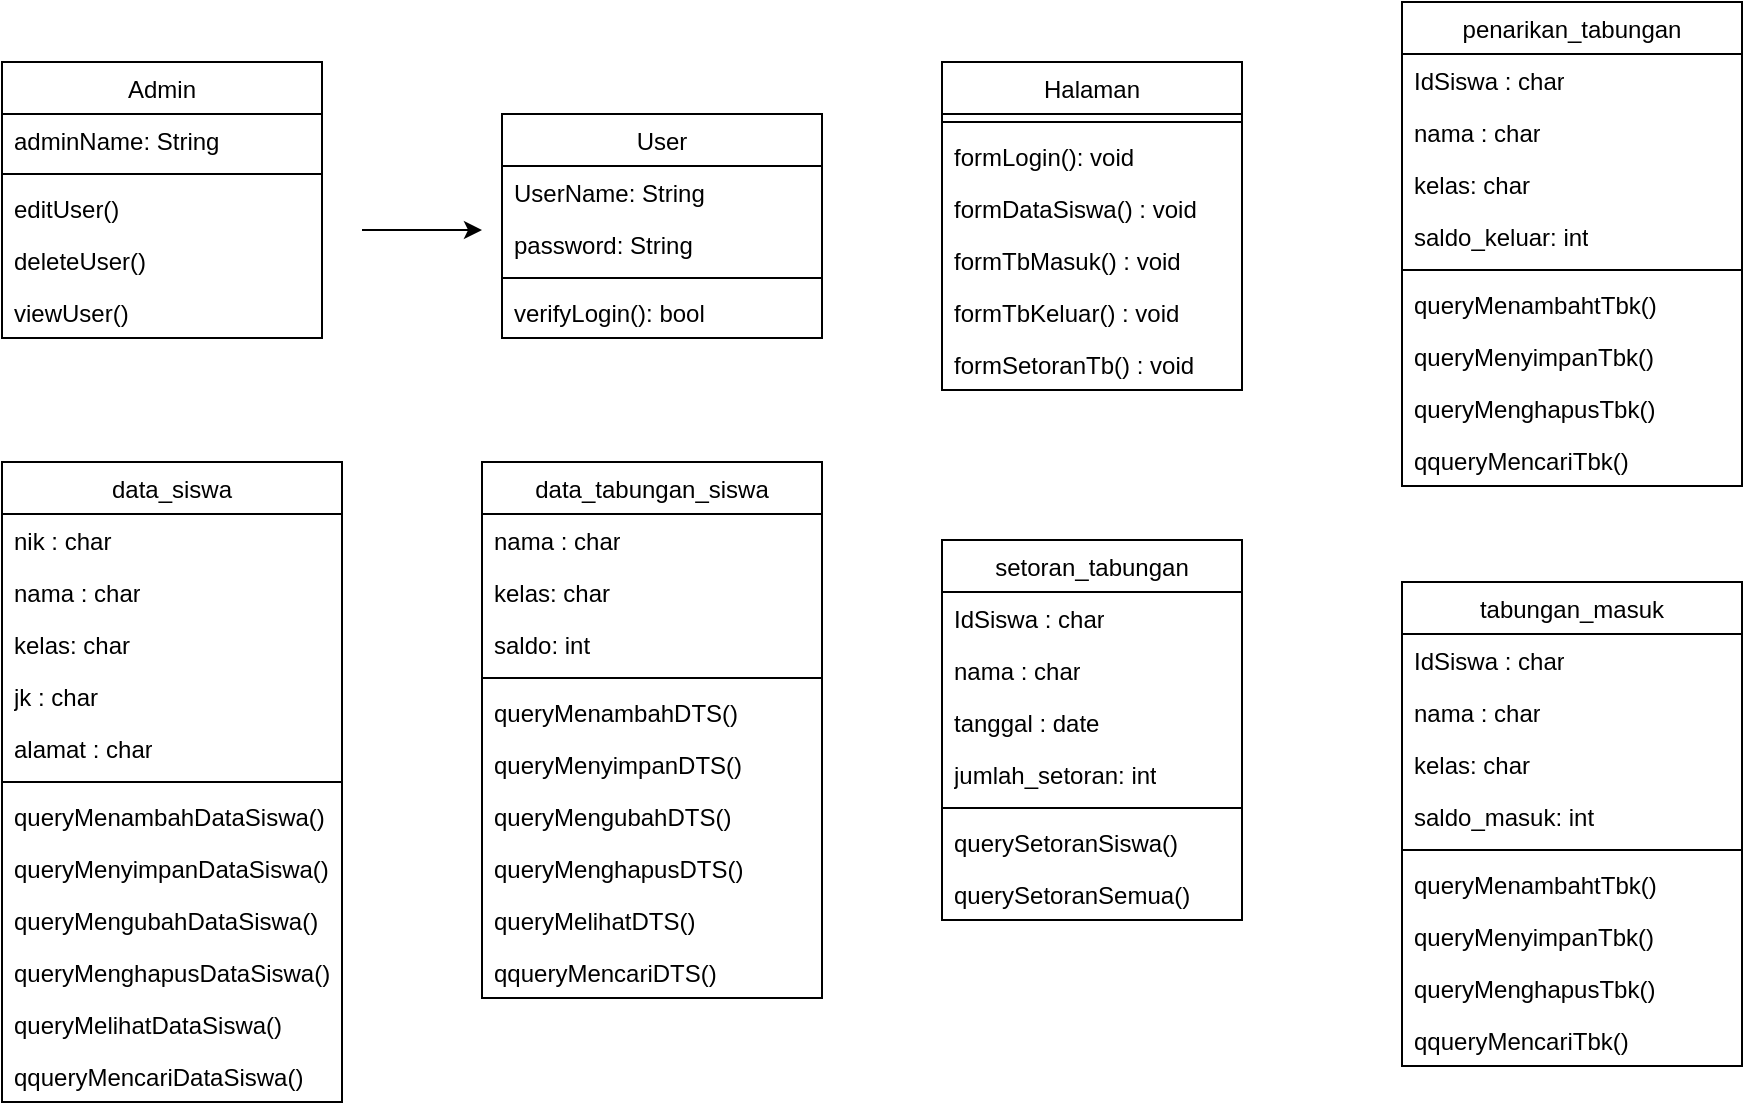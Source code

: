<mxfile version="24.7.7">
  <diagram name="Page-1" id="NdQ-0UeCsLzunBc1ytQY">
    <mxGraphModel dx="1434" dy="1872" grid="1" gridSize="10" guides="1" tooltips="1" connect="1" arrows="1" fold="1" page="1" pageScale="1" pageWidth="850" pageHeight="1100" math="0" shadow="0">
      <root>
        <mxCell id="0" />
        <mxCell id="1" parent="0" />
        <mxCell id="avfFgY5h9pjGfj-I8yLz-5" value="&lt;span style=&quot;font-weight: 400;&quot;&gt;Admin&lt;/span&gt;" style="swimlane;fontStyle=1;align=center;verticalAlign=top;childLayout=stackLayout;horizontal=1;startSize=26;horizontalStack=0;resizeParent=1;resizeParentMax=0;resizeLast=0;collapsible=1;marginBottom=0;whiteSpace=wrap;html=1;" vertex="1" parent="1">
          <mxGeometry x="40" y="-1060" width="160" height="138" as="geometry" />
        </mxCell>
        <mxCell id="avfFgY5h9pjGfj-I8yLz-6" value="adminName: String" style="text;strokeColor=none;fillColor=none;align=left;verticalAlign=top;spacingLeft=4;spacingRight=4;overflow=hidden;rotatable=0;points=[[0,0.5],[1,0.5]];portConstraint=eastwest;whiteSpace=wrap;html=1;" vertex="1" parent="avfFgY5h9pjGfj-I8yLz-5">
          <mxGeometry y="26" width="160" height="26" as="geometry" />
        </mxCell>
        <mxCell id="avfFgY5h9pjGfj-I8yLz-7" value="" style="line;strokeWidth=1;fillColor=none;align=left;verticalAlign=middle;spacingTop=-1;spacingLeft=3;spacingRight=3;rotatable=0;labelPosition=right;points=[];portConstraint=eastwest;strokeColor=inherit;" vertex="1" parent="avfFgY5h9pjGfj-I8yLz-5">
          <mxGeometry y="52" width="160" height="8" as="geometry" />
        </mxCell>
        <mxCell id="avfFgY5h9pjGfj-I8yLz-8" value="editUser()" style="text;strokeColor=none;fillColor=none;align=left;verticalAlign=top;spacingLeft=4;spacingRight=4;overflow=hidden;rotatable=0;points=[[0,0.5],[1,0.5]];portConstraint=eastwest;whiteSpace=wrap;html=1;" vertex="1" parent="avfFgY5h9pjGfj-I8yLz-5">
          <mxGeometry y="60" width="160" height="26" as="geometry" />
        </mxCell>
        <mxCell id="avfFgY5h9pjGfj-I8yLz-11" value="deleteUser()" style="text;strokeColor=none;fillColor=none;align=left;verticalAlign=top;spacingLeft=4;spacingRight=4;overflow=hidden;rotatable=0;points=[[0,0.5],[1,0.5]];portConstraint=eastwest;whiteSpace=wrap;html=1;" vertex="1" parent="avfFgY5h9pjGfj-I8yLz-5">
          <mxGeometry y="86" width="160" height="26" as="geometry" />
        </mxCell>
        <mxCell id="avfFgY5h9pjGfj-I8yLz-9" value="viewUser()" style="text;strokeColor=none;fillColor=none;align=left;verticalAlign=top;spacingLeft=4;spacingRight=4;overflow=hidden;rotatable=0;points=[[0,0.5],[1,0.5]];portConstraint=eastwest;whiteSpace=wrap;html=1;" vertex="1" parent="avfFgY5h9pjGfj-I8yLz-5">
          <mxGeometry y="112" width="160" height="26" as="geometry" />
        </mxCell>
        <mxCell id="avfFgY5h9pjGfj-I8yLz-12" value="" style="endArrow=classic;html=1;rounded=0;" edge="1" parent="1">
          <mxGeometry width="50" height="50" relative="1" as="geometry">
            <mxPoint x="220" y="-976" as="sourcePoint" />
            <mxPoint x="280" y="-976" as="targetPoint" />
          </mxGeometry>
        </mxCell>
        <mxCell id="avfFgY5h9pjGfj-I8yLz-13" value="&lt;span style=&quot;font-weight: 400;&quot;&gt;User&lt;/span&gt;" style="swimlane;fontStyle=1;align=center;verticalAlign=top;childLayout=stackLayout;horizontal=1;startSize=26;horizontalStack=0;resizeParent=1;resizeParentMax=0;resizeLast=0;collapsible=1;marginBottom=0;whiteSpace=wrap;html=1;" vertex="1" parent="1">
          <mxGeometry x="290" y="-1034" width="160" height="112" as="geometry" />
        </mxCell>
        <mxCell id="avfFgY5h9pjGfj-I8yLz-14" value="UserName: String" style="text;strokeColor=none;fillColor=none;align=left;verticalAlign=top;spacingLeft=4;spacingRight=4;overflow=hidden;rotatable=0;points=[[0,0.5],[1,0.5]];portConstraint=eastwest;whiteSpace=wrap;html=1;" vertex="1" parent="avfFgY5h9pjGfj-I8yLz-13">
          <mxGeometry y="26" width="160" height="26" as="geometry" />
        </mxCell>
        <mxCell id="avfFgY5h9pjGfj-I8yLz-19" value="password: String" style="text;strokeColor=none;fillColor=none;align=left;verticalAlign=top;spacingLeft=4;spacingRight=4;overflow=hidden;rotatable=0;points=[[0,0.5],[1,0.5]];portConstraint=eastwest;whiteSpace=wrap;html=1;" vertex="1" parent="avfFgY5h9pjGfj-I8yLz-13">
          <mxGeometry y="52" width="160" height="26" as="geometry" />
        </mxCell>
        <mxCell id="avfFgY5h9pjGfj-I8yLz-15" value="" style="line;strokeWidth=1;fillColor=none;align=left;verticalAlign=middle;spacingTop=-1;spacingLeft=3;spacingRight=3;rotatable=0;labelPosition=right;points=[];portConstraint=eastwest;strokeColor=inherit;" vertex="1" parent="avfFgY5h9pjGfj-I8yLz-13">
          <mxGeometry y="78" width="160" height="8" as="geometry" />
        </mxCell>
        <mxCell id="avfFgY5h9pjGfj-I8yLz-16" value="verifyLogin(): bool" style="text;strokeColor=none;fillColor=none;align=left;verticalAlign=top;spacingLeft=4;spacingRight=4;overflow=hidden;rotatable=0;points=[[0,0.5],[1,0.5]];portConstraint=eastwest;whiteSpace=wrap;html=1;" vertex="1" parent="avfFgY5h9pjGfj-I8yLz-13">
          <mxGeometry y="86" width="160" height="26" as="geometry" />
        </mxCell>
        <mxCell id="avfFgY5h9pjGfj-I8yLz-20" value="&lt;span style=&quot;font-weight: 400;&quot;&gt;data_tabungan_siswa&lt;/span&gt;" style="swimlane;fontStyle=1;align=center;verticalAlign=top;childLayout=stackLayout;horizontal=1;startSize=26;horizontalStack=0;resizeParent=1;resizeParentMax=0;resizeLast=0;collapsible=1;marginBottom=0;whiteSpace=wrap;html=1;" vertex="1" parent="1">
          <mxGeometry x="280" y="-860" width="170" height="268" as="geometry" />
        </mxCell>
        <mxCell id="avfFgY5h9pjGfj-I8yLz-21" value="nama : char" style="text;strokeColor=none;fillColor=none;align=left;verticalAlign=top;spacingLeft=4;spacingRight=4;overflow=hidden;rotatable=0;points=[[0,0.5],[1,0.5]];portConstraint=eastwest;whiteSpace=wrap;html=1;" vertex="1" parent="avfFgY5h9pjGfj-I8yLz-20">
          <mxGeometry y="26" width="170" height="26" as="geometry" />
        </mxCell>
        <mxCell id="avfFgY5h9pjGfj-I8yLz-22" value="kelas: char" style="text;strokeColor=none;fillColor=none;align=left;verticalAlign=top;spacingLeft=4;spacingRight=4;overflow=hidden;rotatable=0;points=[[0,0.5],[1,0.5]];portConstraint=eastwest;whiteSpace=wrap;html=1;" vertex="1" parent="avfFgY5h9pjGfj-I8yLz-20">
          <mxGeometry y="52" width="170" height="26" as="geometry" />
        </mxCell>
        <mxCell id="avfFgY5h9pjGfj-I8yLz-25" value="saldo: int" style="text;strokeColor=none;fillColor=none;align=left;verticalAlign=top;spacingLeft=4;spacingRight=4;overflow=hidden;rotatable=0;points=[[0,0.5],[1,0.5]];portConstraint=eastwest;whiteSpace=wrap;html=1;" vertex="1" parent="avfFgY5h9pjGfj-I8yLz-20">
          <mxGeometry y="78" width="170" height="26" as="geometry" />
        </mxCell>
        <mxCell id="avfFgY5h9pjGfj-I8yLz-23" value="" style="line;strokeWidth=1;fillColor=none;align=left;verticalAlign=middle;spacingTop=-1;spacingLeft=3;spacingRight=3;rotatable=0;labelPosition=right;points=[];portConstraint=eastwest;strokeColor=inherit;" vertex="1" parent="avfFgY5h9pjGfj-I8yLz-20">
          <mxGeometry y="104" width="170" height="8" as="geometry" />
        </mxCell>
        <mxCell id="avfFgY5h9pjGfj-I8yLz-24" value="queryMenambahDTS()" style="text;strokeColor=none;fillColor=none;align=left;verticalAlign=top;spacingLeft=4;spacingRight=4;overflow=hidden;rotatable=0;points=[[0,0.5],[1,0.5]];portConstraint=eastwest;whiteSpace=wrap;html=1;" vertex="1" parent="avfFgY5h9pjGfj-I8yLz-20">
          <mxGeometry y="112" width="170" height="26" as="geometry" />
        </mxCell>
        <mxCell id="avfFgY5h9pjGfj-I8yLz-28" value="queryMenyimpanDTS()" style="text;strokeColor=none;fillColor=none;align=left;verticalAlign=top;spacingLeft=4;spacingRight=4;overflow=hidden;rotatable=0;points=[[0,0.5],[1,0.5]];portConstraint=eastwest;whiteSpace=wrap;html=1;" vertex="1" parent="avfFgY5h9pjGfj-I8yLz-20">
          <mxGeometry y="138" width="170" height="26" as="geometry" />
        </mxCell>
        <mxCell id="avfFgY5h9pjGfj-I8yLz-29" value="queryMengubahDTS()" style="text;strokeColor=none;fillColor=none;align=left;verticalAlign=top;spacingLeft=4;spacingRight=4;overflow=hidden;rotatable=0;points=[[0,0.5],[1,0.5]];portConstraint=eastwest;whiteSpace=wrap;html=1;" vertex="1" parent="avfFgY5h9pjGfj-I8yLz-20">
          <mxGeometry y="164" width="170" height="26" as="geometry" />
        </mxCell>
        <mxCell id="avfFgY5h9pjGfj-I8yLz-30" value="queryMenghapusDTS()" style="text;strokeColor=none;fillColor=none;align=left;verticalAlign=top;spacingLeft=4;spacingRight=4;overflow=hidden;rotatable=0;points=[[0,0.5],[1,0.5]];portConstraint=eastwest;whiteSpace=wrap;html=1;" vertex="1" parent="avfFgY5h9pjGfj-I8yLz-20">
          <mxGeometry y="190" width="170" height="26" as="geometry" />
        </mxCell>
        <mxCell id="avfFgY5h9pjGfj-I8yLz-31" value="queryMelihatDTS()" style="text;strokeColor=none;fillColor=none;align=left;verticalAlign=top;spacingLeft=4;spacingRight=4;overflow=hidden;rotatable=0;points=[[0,0.5],[1,0.5]];portConstraint=eastwest;whiteSpace=wrap;html=1;" vertex="1" parent="avfFgY5h9pjGfj-I8yLz-20">
          <mxGeometry y="216" width="170" height="26" as="geometry" />
        </mxCell>
        <mxCell id="avfFgY5h9pjGfj-I8yLz-33" value="qqueryMencariDTS()" style="text;strokeColor=none;fillColor=none;align=left;verticalAlign=top;spacingLeft=4;spacingRight=4;overflow=hidden;rotatable=0;points=[[0,0.5],[1,0.5]];portConstraint=eastwest;whiteSpace=wrap;html=1;" vertex="1" parent="avfFgY5h9pjGfj-I8yLz-20">
          <mxGeometry y="242" width="170" height="26" as="geometry" />
        </mxCell>
        <mxCell id="avfFgY5h9pjGfj-I8yLz-34" value="&lt;span style=&quot;font-weight: 400;&quot;&gt;penarikan_tabungan&lt;/span&gt;" style="swimlane;fontStyle=1;align=center;verticalAlign=top;childLayout=stackLayout;horizontal=1;startSize=26;horizontalStack=0;resizeParent=1;resizeParentMax=0;resizeLast=0;collapsible=1;marginBottom=0;whiteSpace=wrap;html=1;" vertex="1" parent="1">
          <mxGeometry x="740" y="-1090" width="170" height="242" as="geometry" />
        </mxCell>
        <mxCell id="avfFgY5h9pjGfj-I8yLz-45" value="IdSiswa : char" style="text;strokeColor=none;fillColor=none;align=left;verticalAlign=top;spacingLeft=4;spacingRight=4;overflow=hidden;rotatable=0;points=[[0,0.5],[1,0.5]];portConstraint=eastwest;whiteSpace=wrap;html=1;" vertex="1" parent="avfFgY5h9pjGfj-I8yLz-34">
          <mxGeometry y="26" width="170" height="26" as="geometry" />
        </mxCell>
        <mxCell id="avfFgY5h9pjGfj-I8yLz-35" value="nama : char" style="text;strokeColor=none;fillColor=none;align=left;verticalAlign=top;spacingLeft=4;spacingRight=4;overflow=hidden;rotatable=0;points=[[0,0.5],[1,0.5]];portConstraint=eastwest;whiteSpace=wrap;html=1;" vertex="1" parent="avfFgY5h9pjGfj-I8yLz-34">
          <mxGeometry y="52" width="170" height="26" as="geometry" />
        </mxCell>
        <mxCell id="avfFgY5h9pjGfj-I8yLz-36" value="kelas: char" style="text;strokeColor=none;fillColor=none;align=left;verticalAlign=top;spacingLeft=4;spacingRight=4;overflow=hidden;rotatable=0;points=[[0,0.5],[1,0.5]];portConstraint=eastwest;whiteSpace=wrap;html=1;" vertex="1" parent="avfFgY5h9pjGfj-I8yLz-34">
          <mxGeometry y="78" width="170" height="26" as="geometry" />
        </mxCell>
        <mxCell id="avfFgY5h9pjGfj-I8yLz-37" value="saldo_keluar: int" style="text;strokeColor=none;fillColor=none;align=left;verticalAlign=top;spacingLeft=4;spacingRight=4;overflow=hidden;rotatable=0;points=[[0,0.5],[1,0.5]];portConstraint=eastwest;whiteSpace=wrap;html=1;" vertex="1" parent="avfFgY5h9pjGfj-I8yLz-34">
          <mxGeometry y="104" width="170" height="26" as="geometry" />
        </mxCell>
        <mxCell id="avfFgY5h9pjGfj-I8yLz-38" value="" style="line;strokeWidth=1;fillColor=none;align=left;verticalAlign=middle;spacingTop=-1;spacingLeft=3;spacingRight=3;rotatable=0;labelPosition=right;points=[];portConstraint=eastwest;strokeColor=inherit;" vertex="1" parent="avfFgY5h9pjGfj-I8yLz-34">
          <mxGeometry y="130" width="170" height="8" as="geometry" />
        </mxCell>
        <mxCell id="avfFgY5h9pjGfj-I8yLz-39" value="queryMenambahtTbk()" style="text;strokeColor=none;fillColor=none;align=left;verticalAlign=top;spacingLeft=4;spacingRight=4;overflow=hidden;rotatable=0;points=[[0,0.5],[1,0.5]];portConstraint=eastwest;whiteSpace=wrap;html=1;" vertex="1" parent="avfFgY5h9pjGfj-I8yLz-34">
          <mxGeometry y="138" width="170" height="26" as="geometry" />
        </mxCell>
        <mxCell id="avfFgY5h9pjGfj-I8yLz-40" value="queryMenyimpanTbk()" style="text;strokeColor=none;fillColor=none;align=left;verticalAlign=top;spacingLeft=4;spacingRight=4;overflow=hidden;rotatable=0;points=[[0,0.5],[1,0.5]];portConstraint=eastwest;whiteSpace=wrap;html=1;" vertex="1" parent="avfFgY5h9pjGfj-I8yLz-34">
          <mxGeometry y="164" width="170" height="26" as="geometry" />
        </mxCell>
        <mxCell id="avfFgY5h9pjGfj-I8yLz-42" value="queryMenghapusTbk()" style="text;strokeColor=none;fillColor=none;align=left;verticalAlign=top;spacingLeft=4;spacingRight=4;overflow=hidden;rotatable=0;points=[[0,0.5],[1,0.5]];portConstraint=eastwest;whiteSpace=wrap;html=1;" vertex="1" parent="avfFgY5h9pjGfj-I8yLz-34">
          <mxGeometry y="190" width="170" height="26" as="geometry" />
        </mxCell>
        <mxCell id="avfFgY5h9pjGfj-I8yLz-44" value="qqueryMencariTbk()" style="text;strokeColor=none;fillColor=none;align=left;verticalAlign=top;spacingLeft=4;spacingRight=4;overflow=hidden;rotatable=0;points=[[0,0.5],[1,0.5]];portConstraint=eastwest;whiteSpace=wrap;html=1;" vertex="1" parent="avfFgY5h9pjGfj-I8yLz-34">
          <mxGeometry y="216" width="170" height="26" as="geometry" />
        </mxCell>
        <mxCell id="avfFgY5h9pjGfj-I8yLz-57" value="&lt;span style=&quot;font-weight: 400;&quot;&gt;data_siswa&lt;/span&gt;" style="swimlane;fontStyle=1;align=center;verticalAlign=top;childLayout=stackLayout;horizontal=1;startSize=26;horizontalStack=0;resizeParent=1;resizeParentMax=0;resizeLast=0;collapsible=1;marginBottom=0;whiteSpace=wrap;html=1;" vertex="1" parent="1">
          <mxGeometry x="40" y="-860" width="170" height="320" as="geometry" />
        </mxCell>
        <mxCell id="avfFgY5h9pjGfj-I8yLz-69" value="nik : char" style="text;strokeColor=none;fillColor=none;align=left;verticalAlign=top;spacingLeft=4;spacingRight=4;overflow=hidden;rotatable=0;points=[[0,0.5],[1,0.5]];portConstraint=eastwest;whiteSpace=wrap;html=1;" vertex="1" parent="avfFgY5h9pjGfj-I8yLz-57">
          <mxGeometry y="26" width="170" height="26" as="geometry" />
        </mxCell>
        <mxCell id="avfFgY5h9pjGfj-I8yLz-58" value="nama : char" style="text;strokeColor=none;fillColor=none;align=left;verticalAlign=top;spacingLeft=4;spacingRight=4;overflow=hidden;rotatable=0;points=[[0,0.5],[1,0.5]];portConstraint=eastwest;whiteSpace=wrap;html=1;" vertex="1" parent="avfFgY5h9pjGfj-I8yLz-57">
          <mxGeometry y="52" width="170" height="26" as="geometry" />
        </mxCell>
        <mxCell id="avfFgY5h9pjGfj-I8yLz-59" value="kelas: char" style="text;strokeColor=none;fillColor=none;align=left;verticalAlign=top;spacingLeft=4;spacingRight=4;overflow=hidden;rotatable=0;points=[[0,0.5],[1,0.5]];portConstraint=eastwest;whiteSpace=wrap;html=1;" vertex="1" parent="avfFgY5h9pjGfj-I8yLz-57">
          <mxGeometry y="78" width="170" height="26" as="geometry" />
        </mxCell>
        <mxCell id="avfFgY5h9pjGfj-I8yLz-60" value="jk : char" style="text;strokeColor=none;fillColor=none;align=left;verticalAlign=top;spacingLeft=4;spacingRight=4;overflow=hidden;rotatable=0;points=[[0,0.5],[1,0.5]];portConstraint=eastwest;whiteSpace=wrap;html=1;" vertex="1" parent="avfFgY5h9pjGfj-I8yLz-57">
          <mxGeometry y="104" width="170" height="26" as="geometry" />
        </mxCell>
        <mxCell id="avfFgY5h9pjGfj-I8yLz-70" value="alamat : char" style="text;strokeColor=none;fillColor=none;align=left;verticalAlign=top;spacingLeft=4;spacingRight=4;overflow=hidden;rotatable=0;points=[[0,0.5],[1,0.5]];portConstraint=eastwest;whiteSpace=wrap;html=1;" vertex="1" parent="avfFgY5h9pjGfj-I8yLz-57">
          <mxGeometry y="130" width="170" height="26" as="geometry" />
        </mxCell>
        <mxCell id="avfFgY5h9pjGfj-I8yLz-61" value="" style="line;strokeWidth=1;fillColor=none;align=left;verticalAlign=middle;spacingTop=-1;spacingLeft=3;spacingRight=3;rotatable=0;labelPosition=right;points=[];portConstraint=eastwest;strokeColor=inherit;" vertex="1" parent="avfFgY5h9pjGfj-I8yLz-57">
          <mxGeometry y="156" width="170" height="8" as="geometry" />
        </mxCell>
        <mxCell id="avfFgY5h9pjGfj-I8yLz-62" value="queryMenambahDataSiswa()" style="text;strokeColor=none;fillColor=none;align=left;verticalAlign=top;spacingLeft=4;spacingRight=4;overflow=hidden;rotatable=0;points=[[0,0.5],[1,0.5]];portConstraint=eastwest;whiteSpace=wrap;html=1;" vertex="1" parent="avfFgY5h9pjGfj-I8yLz-57">
          <mxGeometry y="164" width="170" height="26" as="geometry" />
        </mxCell>
        <mxCell id="avfFgY5h9pjGfj-I8yLz-63" value="queryMenyimpanDataSiswa()" style="text;strokeColor=none;fillColor=none;align=left;verticalAlign=top;spacingLeft=4;spacingRight=4;overflow=hidden;rotatable=0;points=[[0,0.5],[1,0.5]];portConstraint=eastwest;whiteSpace=wrap;html=1;" vertex="1" parent="avfFgY5h9pjGfj-I8yLz-57">
          <mxGeometry y="190" width="170" height="26" as="geometry" />
        </mxCell>
        <mxCell id="avfFgY5h9pjGfj-I8yLz-64" value="queryMengubahDataSiswa()" style="text;strokeColor=none;fillColor=none;align=left;verticalAlign=top;spacingLeft=4;spacingRight=4;overflow=hidden;rotatable=0;points=[[0,0.5],[1,0.5]];portConstraint=eastwest;whiteSpace=wrap;html=1;" vertex="1" parent="avfFgY5h9pjGfj-I8yLz-57">
          <mxGeometry y="216" width="170" height="26" as="geometry" />
        </mxCell>
        <mxCell id="avfFgY5h9pjGfj-I8yLz-65" value="queryMenghapusDataSiswa()" style="text;strokeColor=none;fillColor=none;align=left;verticalAlign=top;spacingLeft=4;spacingRight=4;overflow=hidden;rotatable=0;points=[[0,0.5],[1,0.5]];portConstraint=eastwest;whiteSpace=wrap;html=1;" vertex="1" parent="avfFgY5h9pjGfj-I8yLz-57">
          <mxGeometry y="242" width="170" height="26" as="geometry" />
        </mxCell>
        <mxCell id="avfFgY5h9pjGfj-I8yLz-66" value="queryMelihatDataSiswa()" style="text;strokeColor=none;fillColor=none;align=left;verticalAlign=top;spacingLeft=4;spacingRight=4;overflow=hidden;rotatable=0;points=[[0,0.5],[1,0.5]];portConstraint=eastwest;whiteSpace=wrap;html=1;" vertex="1" parent="avfFgY5h9pjGfj-I8yLz-57">
          <mxGeometry y="268" width="170" height="26" as="geometry" />
        </mxCell>
        <mxCell id="avfFgY5h9pjGfj-I8yLz-67" value="qqueryMencariDataSiswa()" style="text;strokeColor=none;fillColor=none;align=left;verticalAlign=top;spacingLeft=4;spacingRight=4;overflow=hidden;rotatable=0;points=[[0,0.5],[1,0.5]];portConstraint=eastwest;whiteSpace=wrap;html=1;" vertex="1" parent="avfFgY5h9pjGfj-I8yLz-57">
          <mxGeometry y="294" width="170" height="26" as="geometry" />
        </mxCell>
        <mxCell id="avfFgY5h9pjGfj-I8yLz-71" value="&lt;span style=&quot;font-weight: 400;&quot;&gt;setoran_tabungan&lt;/span&gt;" style="swimlane;fontStyle=1;align=center;verticalAlign=top;childLayout=stackLayout;horizontal=1;startSize=26;horizontalStack=0;resizeParent=1;resizeParentMax=0;resizeLast=0;collapsible=1;marginBottom=0;whiteSpace=wrap;html=1;" vertex="1" parent="1">
          <mxGeometry x="510" y="-821" width="150" height="190" as="geometry" />
        </mxCell>
        <mxCell id="avfFgY5h9pjGfj-I8yLz-72" value="IdSiswa : char" style="text;strokeColor=none;fillColor=none;align=left;verticalAlign=top;spacingLeft=4;spacingRight=4;overflow=hidden;rotatable=0;points=[[0,0.5],[1,0.5]];portConstraint=eastwest;whiteSpace=wrap;html=1;" vertex="1" parent="avfFgY5h9pjGfj-I8yLz-71">
          <mxGeometry y="26" width="150" height="26" as="geometry" />
        </mxCell>
        <mxCell id="avfFgY5h9pjGfj-I8yLz-73" value="nama : char" style="text;strokeColor=none;fillColor=none;align=left;verticalAlign=top;spacingLeft=4;spacingRight=4;overflow=hidden;rotatable=0;points=[[0,0.5],[1,0.5]];portConstraint=eastwest;whiteSpace=wrap;html=1;" vertex="1" parent="avfFgY5h9pjGfj-I8yLz-71">
          <mxGeometry y="52" width="150" height="26" as="geometry" />
        </mxCell>
        <mxCell id="avfFgY5h9pjGfj-I8yLz-74" value="tanggal : date" style="text;strokeColor=none;fillColor=none;align=left;verticalAlign=top;spacingLeft=4;spacingRight=4;overflow=hidden;rotatable=0;points=[[0,0.5],[1,0.5]];portConstraint=eastwest;whiteSpace=wrap;html=1;" vertex="1" parent="avfFgY5h9pjGfj-I8yLz-71">
          <mxGeometry y="78" width="150" height="26" as="geometry" />
        </mxCell>
        <mxCell id="avfFgY5h9pjGfj-I8yLz-75" value="jumlah_setoran: int" style="text;strokeColor=none;fillColor=none;align=left;verticalAlign=top;spacingLeft=4;spacingRight=4;overflow=hidden;rotatable=0;points=[[0,0.5],[1,0.5]];portConstraint=eastwest;whiteSpace=wrap;html=1;" vertex="1" parent="avfFgY5h9pjGfj-I8yLz-71">
          <mxGeometry y="104" width="150" height="26" as="geometry" />
        </mxCell>
        <mxCell id="avfFgY5h9pjGfj-I8yLz-76" value="" style="line;strokeWidth=1;fillColor=none;align=left;verticalAlign=middle;spacingTop=-1;spacingLeft=3;spacingRight=3;rotatable=0;labelPosition=right;points=[];portConstraint=eastwest;strokeColor=inherit;" vertex="1" parent="avfFgY5h9pjGfj-I8yLz-71">
          <mxGeometry y="130" width="150" height="8" as="geometry" />
        </mxCell>
        <mxCell id="avfFgY5h9pjGfj-I8yLz-77" value="querySetoranSiswa()" style="text;strokeColor=none;fillColor=none;align=left;verticalAlign=top;spacingLeft=4;spacingRight=4;overflow=hidden;rotatable=0;points=[[0,0.5],[1,0.5]];portConstraint=eastwest;whiteSpace=wrap;html=1;" vertex="1" parent="avfFgY5h9pjGfj-I8yLz-71">
          <mxGeometry y="138" width="150" height="26" as="geometry" />
        </mxCell>
        <mxCell id="avfFgY5h9pjGfj-I8yLz-78" value="querySetoranSemua()" style="text;strokeColor=none;fillColor=none;align=left;verticalAlign=top;spacingLeft=4;spacingRight=4;overflow=hidden;rotatable=0;points=[[0,0.5],[1,0.5]];portConstraint=eastwest;whiteSpace=wrap;html=1;" vertex="1" parent="avfFgY5h9pjGfj-I8yLz-71">
          <mxGeometry y="164" width="150" height="26" as="geometry" />
        </mxCell>
        <mxCell id="avfFgY5h9pjGfj-I8yLz-81" value="&lt;span style=&quot;font-weight: 400;&quot;&gt;Halaman&lt;/span&gt;" style="swimlane;fontStyle=1;align=center;verticalAlign=top;childLayout=stackLayout;horizontal=1;startSize=26;horizontalStack=0;resizeParent=1;resizeParentMax=0;resizeLast=0;collapsible=1;marginBottom=0;whiteSpace=wrap;html=1;" vertex="1" parent="1">
          <mxGeometry x="510" y="-1060" width="150" height="164" as="geometry" />
        </mxCell>
        <mxCell id="avfFgY5h9pjGfj-I8yLz-84" value="" style="line;strokeWidth=1;fillColor=none;align=left;verticalAlign=middle;spacingTop=-1;spacingLeft=3;spacingRight=3;rotatable=0;labelPosition=right;points=[];portConstraint=eastwest;strokeColor=inherit;" vertex="1" parent="avfFgY5h9pjGfj-I8yLz-81">
          <mxGeometry y="26" width="150" height="8" as="geometry" />
        </mxCell>
        <mxCell id="avfFgY5h9pjGfj-I8yLz-85" value="formLogin(): void" style="text;strokeColor=none;fillColor=none;align=left;verticalAlign=top;spacingLeft=4;spacingRight=4;overflow=hidden;rotatable=0;points=[[0,0.5],[1,0.5]];portConstraint=eastwest;whiteSpace=wrap;html=1;" vertex="1" parent="avfFgY5h9pjGfj-I8yLz-81">
          <mxGeometry y="34" width="150" height="26" as="geometry" />
        </mxCell>
        <mxCell id="avfFgY5h9pjGfj-I8yLz-86" value="formDataSiswa() : void" style="text;strokeColor=none;fillColor=none;align=left;verticalAlign=top;spacingLeft=4;spacingRight=4;overflow=hidden;rotatable=0;points=[[0,0.5],[1,0.5]];portConstraint=eastwest;whiteSpace=wrap;html=1;" vertex="1" parent="avfFgY5h9pjGfj-I8yLz-81">
          <mxGeometry y="60" width="150" height="26" as="geometry" />
        </mxCell>
        <mxCell id="avfFgY5h9pjGfj-I8yLz-87" value="formTbMasuk() : void" style="text;strokeColor=none;fillColor=none;align=left;verticalAlign=top;spacingLeft=4;spacingRight=4;overflow=hidden;rotatable=0;points=[[0,0.5],[1,0.5]];portConstraint=eastwest;whiteSpace=wrap;html=1;" vertex="1" parent="avfFgY5h9pjGfj-I8yLz-81">
          <mxGeometry y="86" width="150" height="26" as="geometry" />
        </mxCell>
        <mxCell id="avfFgY5h9pjGfj-I8yLz-88" value="formTbKeluar() : void" style="text;strokeColor=none;fillColor=none;align=left;verticalAlign=top;spacingLeft=4;spacingRight=4;overflow=hidden;rotatable=0;points=[[0,0.5],[1,0.5]];portConstraint=eastwest;whiteSpace=wrap;html=1;" vertex="1" parent="avfFgY5h9pjGfj-I8yLz-81">
          <mxGeometry y="112" width="150" height="26" as="geometry" />
        </mxCell>
        <mxCell id="avfFgY5h9pjGfj-I8yLz-89" value="formSetoranTb() : void" style="text;strokeColor=none;fillColor=none;align=left;verticalAlign=top;spacingLeft=4;spacingRight=4;overflow=hidden;rotatable=0;points=[[0,0.5],[1,0.5]];portConstraint=eastwest;whiteSpace=wrap;html=1;" vertex="1" parent="avfFgY5h9pjGfj-I8yLz-81">
          <mxGeometry y="138" width="150" height="26" as="geometry" />
        </mxCell>
        <mxCell id="avfFgY5h9pjGfj-I8yLz-90" value="&lt;span style=&quot;font-weight: 400;&quot;&gt;tabungan_masuk&lt;/span&gt;" style="swimlane;fontStyle=1;align=center;verticalAlign=top;childLayout=stackLayout;horizontal=1;startSize=26;horizontalStack=0;resizeParent=1;resizeParentMax=0;resizeLast=0;collapsible=1;marginBottom=0;whiteSpace=wrap;html=1;" vertex="1" parent="1">
          <mxGeometry x="740" y="-800" width="170" height="242" as="geometry" />
        </mxCell>
        <mxCell id="avfFgY5h9pjGfj-I8yLz-91" value="IdSiswa : char" style="text;strokeColor=none;fillColor=none;align=left;verticalAlign=top;spacingLeft=4;spacingRight=4;overflow=hidden;rotatable=0;points=[[0,0.5],[1,0.5]];portConstraint=eastwest;whiteSpace=wrap;html=1;" vertex="1" parent="avfFgY5h9pjGfj-I8yLz-90">
          <mxGeometry y="26" width="170" height="26" as="geometry" />
        </mxCell>
        <mxCell id="avfFgY5h9pjGfj-I8yLz-92" value="nama : char" style="text;strokeColor=none;fillColor=none;align=left;verticalAlign=top;spacingLeft=4;spacingRight=4;overflow=hidden;rotatable=0;points=[[0,0.5],[1,0.5]];portConstraint=eastwest;whiteSpace=wrap;html=1;" vertex="1" parent="avfFgY5h9pjGfj-I8yLz-90">
          <mxGeometry y="52" width="170" height="26" as="geometry" />
        </mxCell>
        <mxCell id="avfFgY5h9pjGfj-I8yLz-93" value="kelas: char" style="text;strokeColor=none;fillColor=none;align=left;verticalAlign=top;spacingLeft=4;spacingRight=4;overflow=hidden;rotatable=0;points=[[0,0.5],[1,0.5]];portConstraint=eastwest;whiteSpace=wrap;html=1;" vertex="1" parent="avfFgY5h9pjGfj-I8yLz-90">
          <mxGeometry y="78" width="170" height="26" as="geometry" />
        </mxCell>
        <mxCell id="avfFgY5h9pjGfj-I8yLz-94" value="saldo_masuk: int" style="text;strokeColor=none;fillColor=none;align=left;verticalAlign=top;spacingLeft=4;spacingRight=4;overflow=hidden;rotatable=0;points=[[0,0.5],[1,0.5]];portConstraint=eastwest;whiteSpace=wrap;html=1;" vertex="1" parent="avfFgY5h9pjGfj-I8yLz-90">
          <mxGeometry y="104" width="170" height="26" as="geometry" />
        </mxCell>
        <mxCell id="avfFgY5h9pjGfj-I8yLz-95" value="" style="line;strokeWidth=1;fillColor=none;align=left;verticalAlign=middle;spacingTop=-1;spacingLeft=3;spacingRight=3;rotatable=0;labelPosition=right;points=[];portConstraint=eastwest;strokeColor=inherit;" vertex="1" parent="avfFgY5h9pjGfj-I8yLz-90">
          <mxGeometry y="130" width="170" height="8" as="geometry" />
        </mxCell>
        <mxCell id="avfFgY5h9pjGfj-I8yLz-96" value="queryMenambahtTbk()" style="text;strokeColor=none;fillColor=none;align=left;verticalAlign=top;spacingLeft=4;spacingRight=4;overflow=hidden;rotatable=0;points=[[0,0.5],[1,0.5]];portConstraint=eastwest;whiteSpace=wrap;html=1;" vertex="1" parent="avfFgY5h9pjGfj-I8yLz-90">
          <mxGeometry y="138" width="170" height="26" as="geometry" />
        </mxCell>
        <mxCell id="avfFgY5h9pjGfj-I8yLz-97" value="queryMenyimpanTbk()" style="text;strokeColor=none;fillColor=none;align=left;verticalAlign=top;spacingLeft=4;spacingRight=4;overflow=hidden;rotatable=0;points=[[0,0.5],[1,0.5]];portConstraint=eastwest;whiteSpace=wrap;html=1;" vertex="1" parent="avfFgY5h9pjGfj-I8yLz-90">
          <mxGeometry y="164" width="170" height="26" as="geometry" />
        </mxCell>
        <mxCell id="avfFgY5h9pjGfj-I8yLz-98" value="queryMenghapusTbk()" style="text;strokeColor=none;fillColor=none;align=left;verticalAlign=top;spacingLeft=4;spacingRight=4;overflow=hidden;rotatable=0;points=[[0,0.5],[1,0.5]];portConstraint=eastwest;whiteSpace=wrap;html=1;" vertex="1" parent="avfFgY5h9pjGfj-I8yLz-90">
          <mxGeometry y="190" width="170" height="26" as="geometry" />
        </mxCell>
        <mxCell id="avfFgY5h9pjGfj-I8yLz-99" value="qqueryMencariTbk()" style="text;strokeColor=none;fillColor=none;align=left;verticalAlign=top;spacingLeft=4;spacingRight=4;overflow=hidden;rotatable=0;points=[[0,0.5],[1,0.5]];portConstraint=eastwest;whiteSpace=wrap;html=1;" vertex="1" parent="avfFgY5h9pjGfj-I8yLz-90">
          <mxGeometry y="216" width="170" height="26" as="geometry" />
        </mxCell>
      </root>
    </mxGraphModel>
  </diagram>
</mxfile>
